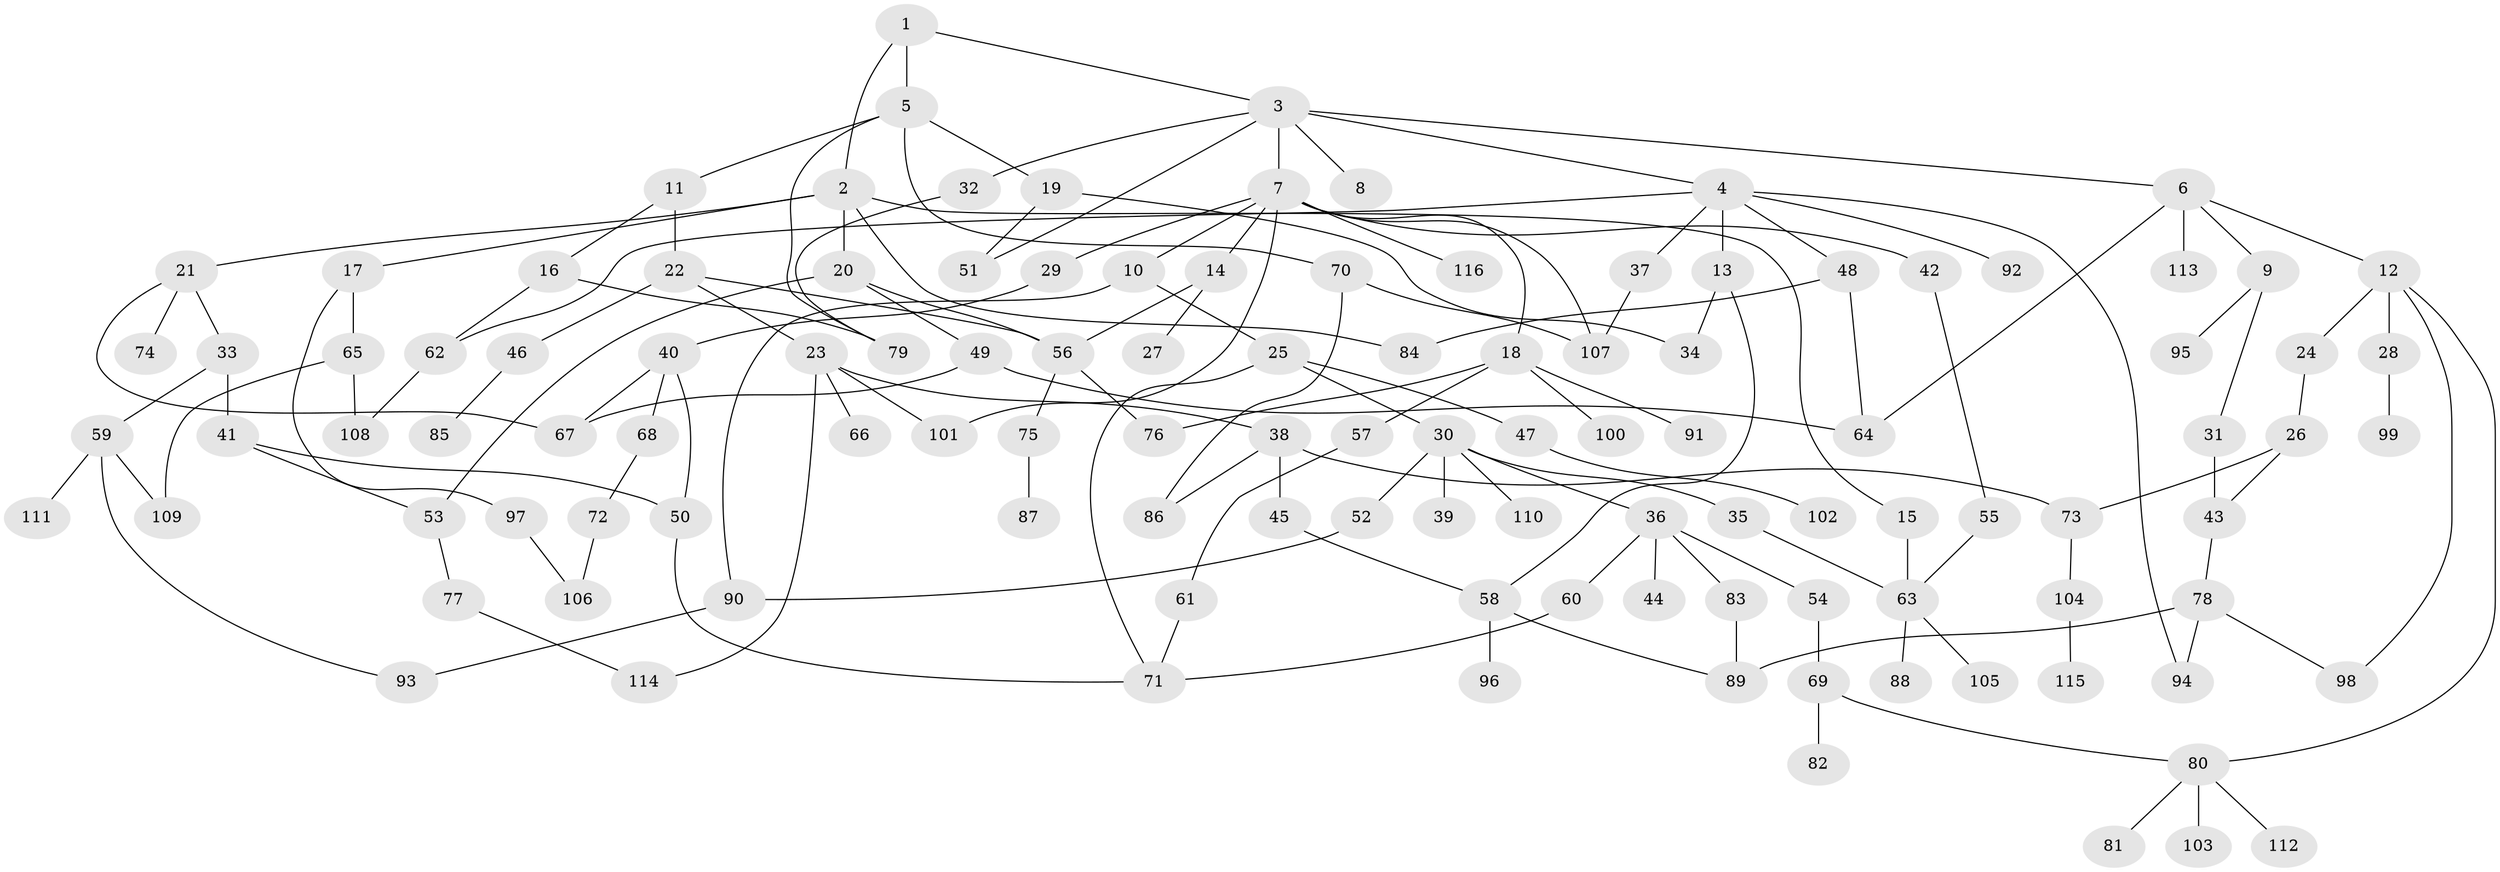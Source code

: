 // coarse degree distribution, {4: 0.2916666666666667, 6: 0.10416666666666667, 3: 0.16666666666666666, 5: 0.125, 2: 0.14583333333333334, 7: 0.020833333333333332, 1: 0.14583333333333334}
// Generated by graph-tools (version 1.1) at 2025/48/03/04/25 22:48:51]
// undirected, 116 vertices, 153 edges
graph export_dot {
  node [color=gray90,style=filled];
  1;
  2;
  3;
  4;
  5;
  6;
  7;
  8;
  9;
  10;
  11;
  12;
  13;
  14;
  15;
  16;
  17;
  18;
  19;
  20;
  21;
  22;
  23;
  24;
  25;
  26;
  27;
  28;
  29;
  30;
  31;
  32;
  33;
  34;
  35;
  36;
  37;
  38;
  39;
  40;
  41;
  42;
  43;
  44;
  45;
  46;
  47;
  48;
  49;
  50;
  51;
  52;
  53;
  54;
  55;
  56;
  57;
  58;
  59;
  60;
  61;
  62;
  63;
  64;
  65;
  66;
  67;
  68;
  69;
  70;
  71;
  72;
  73;
  74;
  75;
  76;
  77;
  78;
  79;
  80;
  81;
  82;
  83;
  84;
  85;
  86;
  87;
  88;
  89;
  90;
  91;
  92;
  93;
  94;
  95;
  96;
  97;
  98;
  99;
  100;
  101;
  102;
  103;
  104;
  105;
  106;
  107;
  108;
  109;
  110;
  111;
  112;
  113;
  114;
  115;
  116;
  1 -- 2;
  1 -- 3;
  1 -- 5;
  2 -- 15;
  2 -- 17;
  2 -- 20;
  2 -- 21;
  2 -- 84;
  3 -- 4;
  3 -- 6;
  3 -- 7;
  3 -- 8;
  3 -- 32;
  3 -- 51;
  4 -- 13;
  4 -- 37;
  4 -- 48;
  4 -- 92;
  4 -- 94;
  4 -- 62;
  5 -- 11;
  5 -- 19;
  5 -- 70;
  5 -- 79;
  6 -- 9;
  6 -- 12;
  6 -- 113;
  6 -- 64;
  7 -- 10;
  7 -- 14;
  7 -- 18;
  7 -- 29;
  7 -- 42;
  7 -- 116;
  7 -- 107;
  7 -- 101;
  9 -- 31;
  9 -- 95;
  10 -- 25;
  10 -- 90;
  11 -- 16;
  11 -- 22;
  12 -- 24;
  12 -- 28;
  12 -- 98;
  12 -- 80;
  13 -- 34;
  13 -- 58;
  14 -- 27;
  14 -- 56;
  15 -- 63;
  16 -- 62;
  16 -- 79;
  17 -- 65;
  17 -- 97;
  18 -- 57;
  18 -- 76;
  18 -- 91;
  18 -- 100;
  19 -- 51;
  19 -- 34;
  20 -- 49;
  20 -- 53;
  20 -- 56;
  21 -- 33;
  21 -- 74;
  21 -- 67;
  22 -- 23;
  22 -- 46;
  22 -- 56;
  23 -- 38;
  23 -- 66;
  23 -- 101;
  23 -- 114;
  24 -- 26;
  25 -- 30;
  25 -- 47;
  25 -- 71;
  26 -- 43;
  26 -- 73;
  28 -- 99;
  29 -- 40;
  30 -- 35;
  30 -- 36;
  30 -- 39;
  30 -- 52;
  30 -- 110;
  31 -- 43;
  32 -- 79;
  33 -- 41;
  33 -- 59;
  35 -- 63;
  36 -- 44;
  36 -- 54;
  36 -- 60;
  36 -- 83;
  37 -- 107;
  38 -- 45;
  38 -- 73;
  38 -- 86;
  40 -- 50;
  40 -- 68;
  40 -- 67;
  41 -- 53;
  41 -- 50;
  42 -- 55;
  43 -- 78;
  45 -- 58;
  46 -- 85;
  47 -- 102;
  48 -- 64;
  48 -- 84;
  49 -- 67;
  49 -- 64;
  50 -- 71;
  52 -- 90;
  53 -- 77;
  54 -- 69;
  55 -- 63;
  56 -- 75;
  56 -- 76;
  57 -- 61;
  58 -- 89;
  58 -- 96;
  59 -- 111;
  59 -- 93;
  59 -- 109;
  60 -- 71;
  61 -- 71;
  62 -- 108;
  63 -- 88;
  63 -- 105;
  65 -- 109;
  65 -- 108;
  68 -- 72;
  69 -- 80;
  69 -- 82;
  70 -- 86;
  70 -- 107;
  72 -- 106;
  73 -- 104;
  75 -- 87;
  77 -- 114;
  78 -- 89;
  78 -- 94;
  78 -- 98;
  80 -- 81;
  80 -- 103;
  80 -- 112;
  83 -- 89;
  90 -- 93;
  97 -- 106;
  104 -- 115;
}
